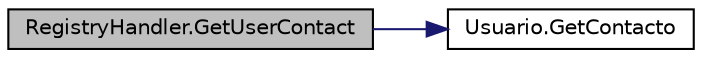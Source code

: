 digraph "RegistryHandler.GetUserContact"
{
 // INTERACTIVE_SVG=YES
 // LATEX_PDF_SIZE
  edge [fontname="Helvetica",fontsize="10",labelfontname="Helvetica",labelfontsize="10"];
  node [fontname="Helvetica",fontsize="10",shape=record];
  rankdir="LR";
  Node1 [label="RegistryHandler.GetUserContact",height=0.2,width=0.4,color="black", fillcolor="grey75", style="filled", fontcolor="black",tooltip="Método para obtener el contacto de un usuario."];
  Node1 -> Node2 [color="midnightblue",fontsize="10",style="solid",fontname="Helvetica"];
  Node2 [label="Usuario.GetContacto",height=0.2,width=0.4,color="black", fillcolor="white", style="filled",URL="$classUsuario.html#a26aef3d18800a268674255dc11a3097e",tooltip="Método para obtener el contacto de un usuario."];
}
